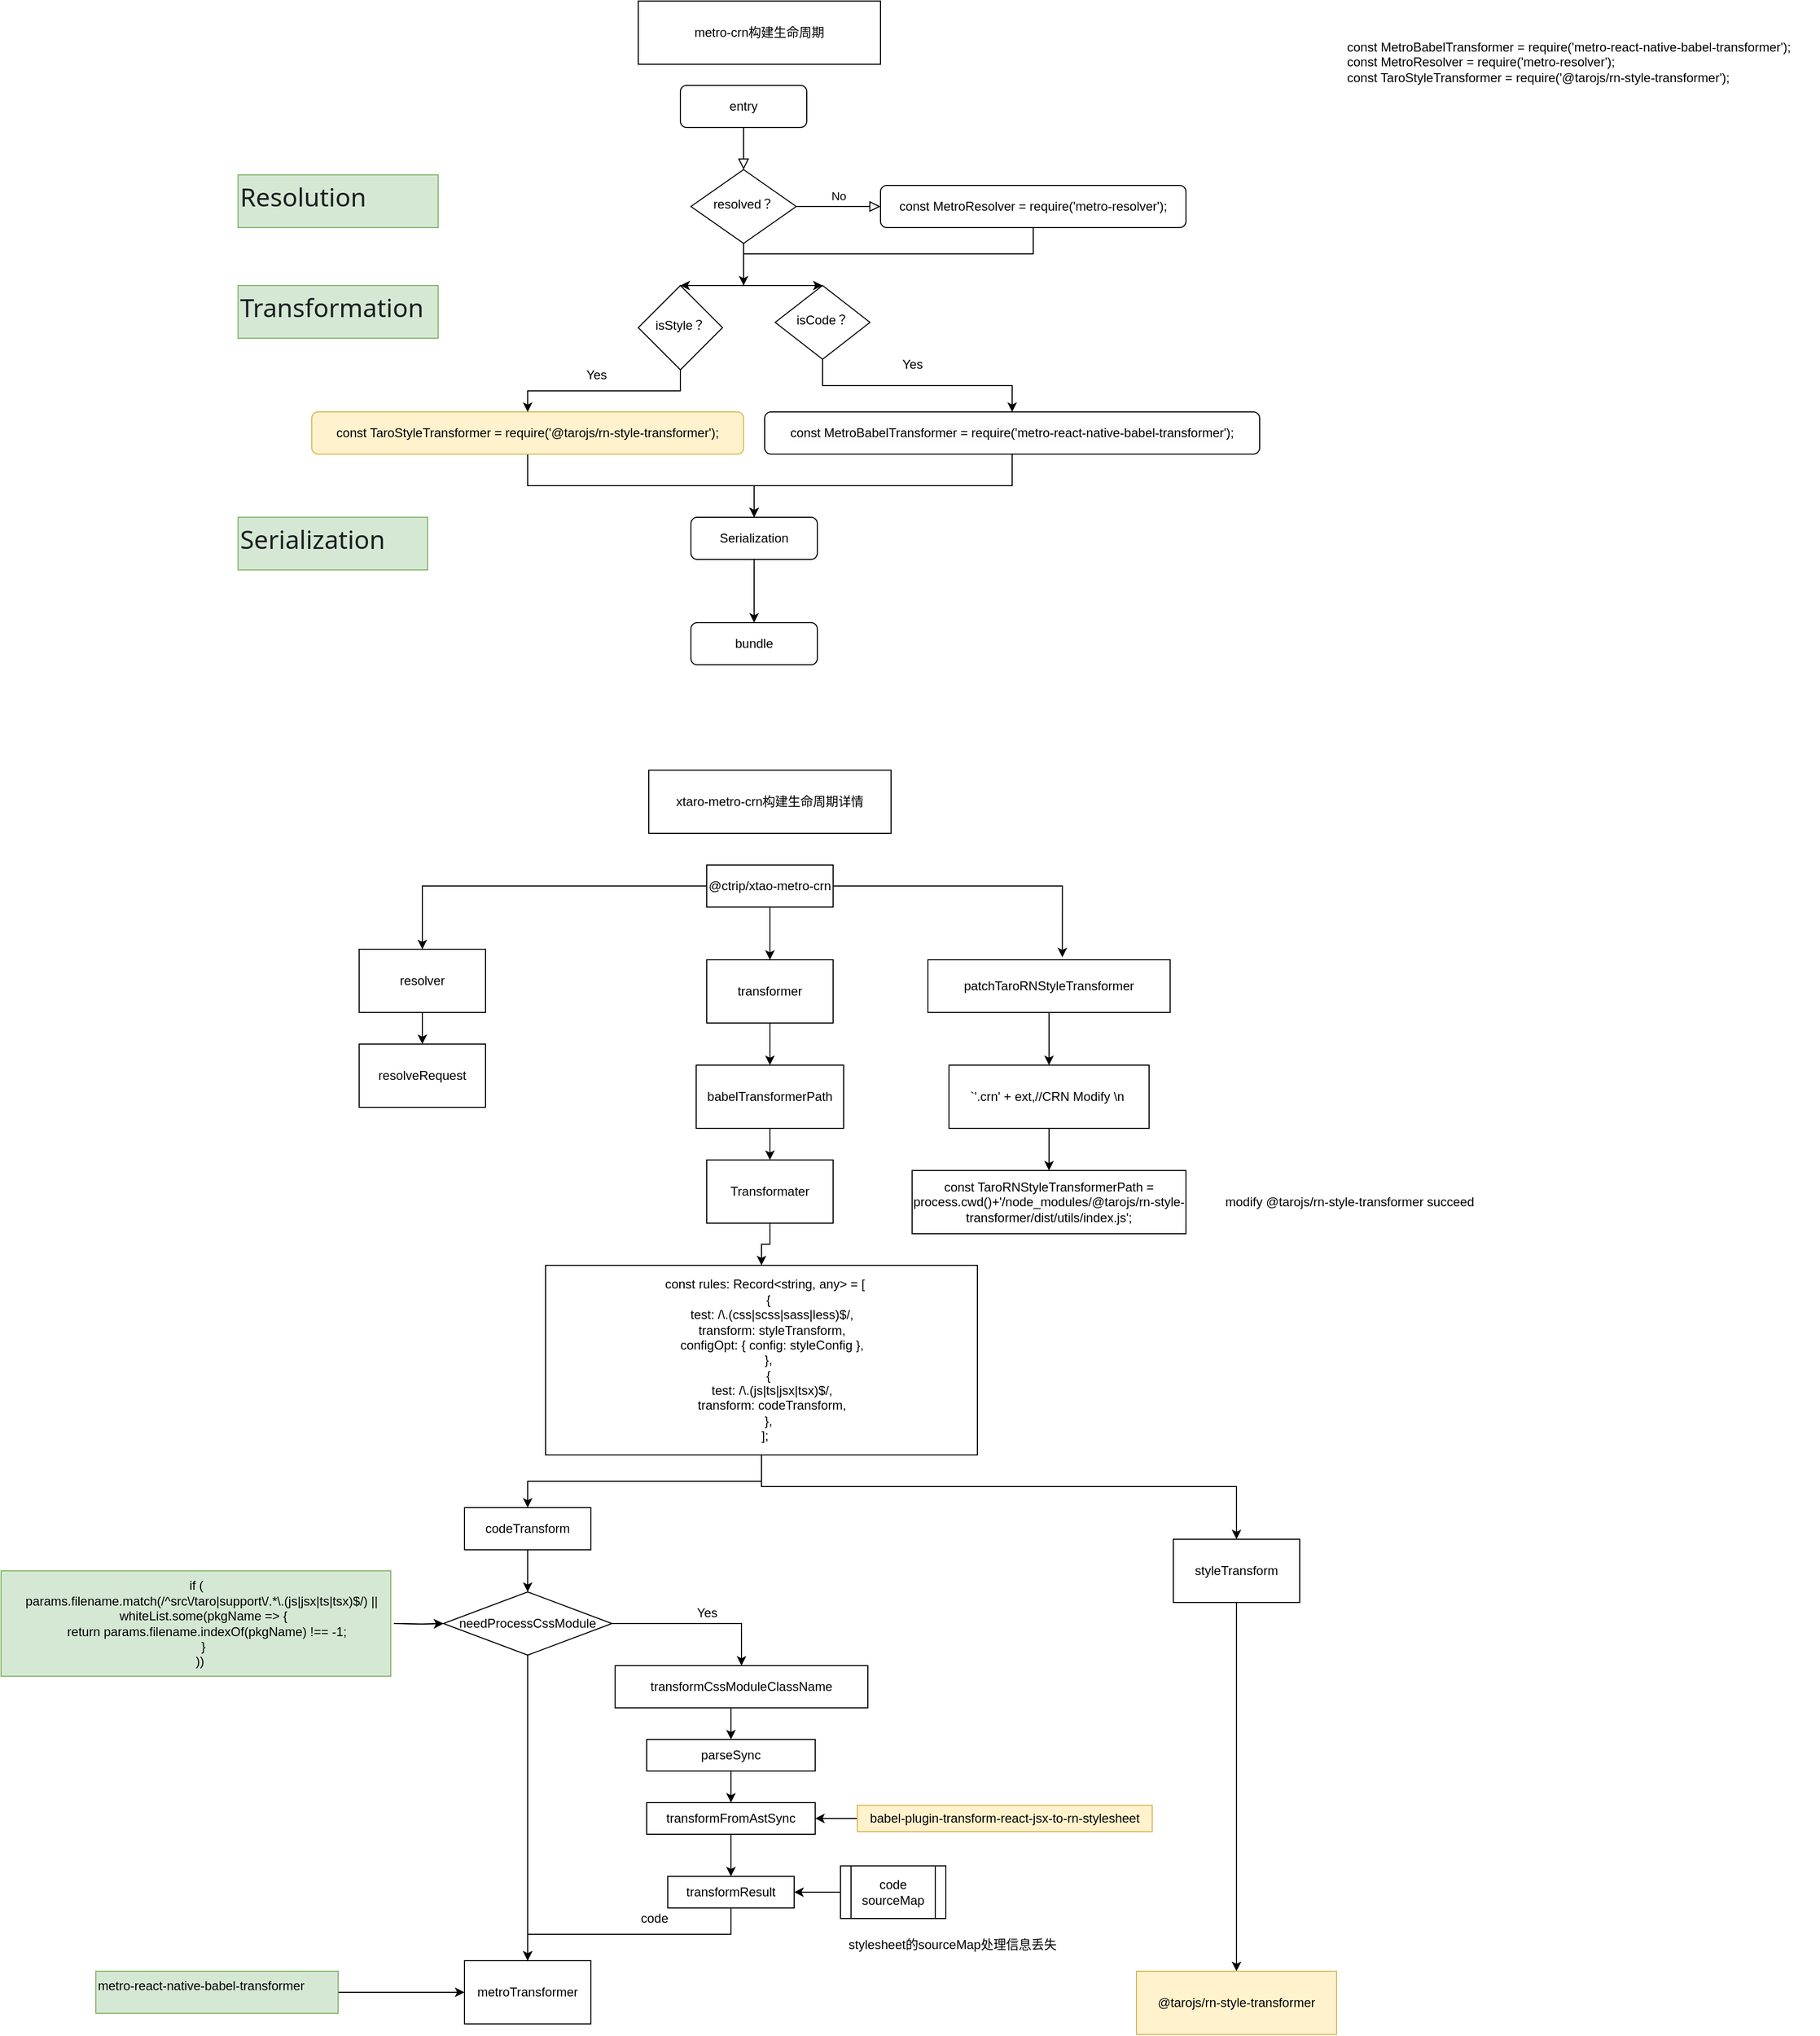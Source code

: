 <mxfile version="20.8.20" type="github">
  <diagram id="C5RBs43oDa-KdzZeNtuy" name="Page-1">
    <mxGraphModel dx="2879" dy="1148" grid="1" gridSize="10" guides="1" tooltips="1" connect="1" arrows="1" fold="1" page="1" pageScale="1" pageWidth="827" pageHeight="1169" math="0" shadow="0">
      <root>
        <mxCell id="WIyWlLk6GJQsqaUBKTNV-0" />
        <mxCell id="WIyWlLk6GJQsqaUBKTNV-1" parent="WIyWlLk6GJQsqaUBKTNV-0" />
        <mxCell id="WIyWlLk6GJQsqaUBKTNV-2" value="" style="rounded=0;html=1;jettySize=auto;orthogonalLoop=1;fontSize=11;endArrow=block;endFill=0;endSize=8;strokeWidth=1;shadow=0;labelBackgroundColor=none;edgeStyle=orthogonalEdgeStyle;" parent="WIyWlLk6GJQsqaUBKTNV-1" source="WIyWlLk6GJQsqaUBKTNV-3" target="WIyWlLk6GJQsqaUBKTNV-6" edge="1">
          <mxGeometry relative="1" as="geometry" />
        </mxCell>
        <mxCell id="WIyWlLk6GJQsqaUBKTNV-3" value="entry" style="rounded=1;whiteSpace=wrap;html=1;fontSize=12;glass=0;strokeWidth=1;shadow=0;" parent="WIyWlLk6GJQsqaUBKTNV-1" vertex="1">
          <mxGeometry x="160" y="90" width="120" height="40" as="geometry" />
        </mxCell>
        <mxCell id="WIyWlLk6GJQsqaUBKTNV-5" value="No" style="edgeStyle=orthogonalEdgeStyle;rounded=0;html=1;jettySize=auto;orthogonalLoop=1;fontSize=11;endArrow=block;endFill=0;endSize=8;strokeWidth=1;shadow=0;labelBackgroundColor=none;" parent="WIyWlLk6GJQsqaUBKTNV-1" source="WIyWlLk6GJQsqaUBKTNV-6" target="WIyWlLk6GJQsqaUBKTNV-7" edge="1">
          <mxGeometry y="10" relative="1" as="geometry">
            <mxPoint as="offset" />
          </mxGeometry>
        </mxCell>
        <mxCell id="yk6-KxCTzFVwfwhHIDTs-6" style="edgeStyle=orthogonalEdgeStyle;rounded=0;orthogonalLoop=1;jettySize=auto;html=1;exitX=0.5;exitY=1;exitDx=0;exitDy=0;entryX=0.5;entryY=0;entryDx=0;entryDy=0;" parent="WIyWlLk6GJQsqaUBKTNV-1" source="WIyWlLk6GJQsqaUBKTNV-6" target="yk6-KxCTzFVwfwhHIDTs-2" edge="1">
          <mxGeometry relative="1" as="geometry">
            <Array as="points">
              <mxPoint x="220" y="280" />
            </Array>
          </mxGeometry>
        </mxCell>
        <mxCell id="yk6-KxCTzFVwfwhHIDTs-7" style="edgeStyle=orthogonalEdgeStyle;rounded=0;orthogonalLoop=1;jettySize=auto;html=1;exitX=0.5;exitY=1;exitDx=0;exitDy=0;entryX=0.5;entryY=0;entryDx=0;entryDy=0;" parent="WIyWlLk6GJQsqaUBKTNV-1" source="WIyWlLk6GJQsqaUBKTNV-6" target="WIyWlLk6GJQsqaUBKTNV-10" edge="1">
          <mxGeometry relative="1" as="geometry">
            <Array as="points">
              <mxPoint x="220" y="280" />
            </Array>
          </mxGeometry>
        </mxCell>
        <mxCell id="WIyWlLk6GJQsqaUBKTNV-6" value="resolved？" style="rhombus;whiteSpace=wrap;html=1;shadow=0;fontFamily=Helvetica;fontSize=12;align=center;strokeWidth=1;spacing=6;spacingTop=-4;" parent="WIyWlLk6GJQsqaUBKTNV-1" vertex="1">
          <mxGeometry x="170" y="170" width="100" height="70" as="geometry" />
        </mxCell>
        <mxCell id="-5bS65-Dsn9UAwPCuVP0-116" style="edgeStyle=orthogonalEdgeStyle;rounded=0;orthogonalLoop=1;jettySize=auto;html=1;exitX=0.5;exitY=1;exitDx=0;exitDy=0;" edge="1" parent="WIyWlLk6GJQsqaUBKTNV-1" source="WIyWlLk6GJQsqaUBKTNV-7">
          <mxGeometry relative="1" as="geometry">
            <mxPoint x="220" y="280" as="targetPoint" />
            <Array as="points">
              <mxPoint x="495" y="250" />
              <mxPoint x="220" y="250" />
            </Array>
          </mxGeometry>
        </mxCell>
        <mxCell id="WIyWlLk6GJQsqaUBKTNV-7" value="const MetroResolver = require(&#39;metro-resolver&#39;);" style="rounded=1;whiteSpace=wrap;html=1;fontSize=12;glass=0;strokeWidth=1;shadow=0;" parent="WIyWlLk6GJQsqaUBKTNV-1" vertex="1">
          <mxGeometry x="350" y="185" width="290" height="40" as="geometry" />
        </mxCell>
        <mxCell id="yk6-KxCTzFVwfwhHIDTs-12" style="edgeStyle=orthogonalEdgeStyle;rounded=0;orthogonalLoop=1;jettySize=auto;html=1;exitX=0.5;exitY=1;exitDx=0;exitDy=0;" parent="WIyWlLk6GJQsqaUBKTNV-1" source="WIyWlLk6GJQsqaUBKTNV-10" target="WIyWlLk6GJQsqaUBKTNV-12" edge="1">
          <mxGeometry relative="1" as="geometry" />
        </mxCell>
        <mxCell id="WIyWlLk6GJQsqaUBKTNV-10" value="isCode？" style="rhombus;whiteSpace=wrap;html=1;shadow=0;fontFamily=Helvetica;fontSize=12;align=center;strokeWidth=1;spacing=6;spacingTop=-4;" parent="WIyWlLk6GJQsqaUBKTNV-1" vertex="1">
          <mxGeometry x="250" y="280" width="90" height="70" as="geometry" />
        </mxCell>
        <mxCell id="yk6-KxCTzFVwfwhHIDTs-22" style="edgeStyle=orthogonalEdgeStyle;rounded=0;orthogonalLoop=1;jettySize=auto;html=1;exitX=0.5;exitY=1;exitDx=0;exitDy=0;entryX=0.5;entryY=0;entryDx=0;entryDy=0;" parent="WIyWlLk6GJQsqaUBKTNV-1" source="WIyWlLk6GJQsqaUBKTNV-11" target="yk6-KxCTzFVwfwhHIDTs-19" edge="1">
          <mxGeometry relative="1" as="geometry" />
        </mxCell>
        <mxCell id="WIyWlLk6GJQsqaUBKTNV-11" value="Serialization" style="rounded=1;whiteSpace=wrap;html=1;fontSize=12;glass=0;strokeWidth=1;shadow=0;" parent="WIyWlLk6GJQsqaUBKTNV-1" vertex="1">
          <mxGeometry x="170" y="500" width="120" height="40" as="geometry" />
        </mxCell>
        <mxCell id="yk6-KxCTzFVwfwhHIDTs-23" style="edgeStyle=orthogonalEdgeStyle;rounded=0;orthogonalLoop=1;jettySize=auto;html=1;exitX=0.5;exitY=1;exitDx=0;exitDy=0;entryX=0.5;entryY=0;entryDx=0;entryDy=0;" parent="WIyWlLk6GJQsqaUBKTNV-1" source="WIyWlLk6GJQsqaUBKTNV-12" target="WIyWlLk6GJQsqaUBKTNV-11" edge="1">
          <mxGeometry relative="1" as="geometry" />
        </mxCell>
        <mxCell id="WIyWlLk6GJQsqaUBKTNV-12" value="&lt;meta charset=&quot;utf-8&quot;&gt;&lt;span style=&quot;color: rgb(0, 0, 0); font-family: Helvetica; font-size: 12px; font-style: normal; font-variant-ligatures: normal; font-variant-caps: normal; font-weight: 400; letter-spacing: normal; orphans: 2; text-align: left; text-indent: 0px; text-transform: none; widows: 2; word-spacing: 0px; -webkit-text-stroke-width: 0px; background-color: rgb(251, 251, 251); text-decoration-thickness: initial; text-decoration-style: initial; text-decoration-color: initial; float: none; display: inline !important;&quot;&gt;const MetroBabelTransformer = require(&#39;metro-react-native-babel-transformer&#39;);&lt;/span&gt;&lt;br style=&quot;border-color: var(--border-color); color: rgb(0, 0, 0); font-family: Helvetica; font-size: 12px; font-style: normal; font-variant-ligatures: normal; font-variant-caps: normal; font-weight: 400; letter-spacing: normal; orphans: 2; text-align: left; text-indent: 0px; text-transform: none; widows: 2; word-spacing: 0px; -webkit-text-stroke-width: 0px; background-color: rgb(251, 251, 251); text-decoration-thickness: initial; text-decoration-style: initial; text-decoration-color: initial;&quot;&gt;" style="rounded=1;whiteSpace=wrap;html=1;fontSize=12;glass=0;strokeWidth=1;shadow=0;" parent="WIyWlLk6GJQsqaUBKTNV-1" vertex="1">
          <mxGeometry x="240" y="400" width="470" height="40" as="geometry" />
        </mxCell>
        <mxCell id="5LdNp1swamGVDtRg0BKm-34" value="metro-crn构建生命周期" style="rounded=0;whiteSpace=wrap;html=1;" parent="WIyWlLk6GJQsqaUBKTNV-1" vertex="1">
          <mxGeometry x="120" y="10" width="230" height="60" as="geometry" />
        </mxCell>
        <mxCell id="yk6-KxCTzFVwfwhHIDTs-0" value="const MetroBabelTransformer = require(&#39;metro-react-native-babel-transformer&#39;);&#xa;const MetroResolver = require(&#39;metro-resolver&#39;);&#xa;const TaroStyleTransformer = require(&#39;@tarojs/rn-style-transformer&#39;);" style="text;whiteSpace=wrap;html=1;" parent="WIyWlLk6GJQsqaUBKTNV-1" vertex="1">
          <mxGeometry x="791" y="40" width="450" height="70" as="geometry" />
        </mxCell>
        <mxCell id="yk6-KxCTzFVwfwhHIDTs-20" style="edgeStyle=orthogonalEdgeStyle;rounded=0;orthogonalLoop=1;jettySize=auto;html=1;exitX=0.5;exitY=1;exitDx=0;exitDy=0;entryX=0.5;entryY=0;entryDx=0;entryDy=0;" parent="WIyWlLk6GJQsqaUBKTNV-1" source="yk6-KxCTzFVwfwhHIDTs-1" target="WIyWlLk6GJQsqaUBKTNV-11" edge="1">
          <mxGeometry relative="1" as="geometry">
            <Array as="points">
              <mxPoint x="15" y="470" />
              <mxPoint x="230" y="470" />
            </Array>
          </mxGeometry>
        </mxCell>
        <mxCell id="yk6-KxCTzFVwfwhHIDTs-1" value="const TaroStyleTransformer = require(&#39;@tarojs/rn-style-transformer&#39;);" style="rounded=1;whiteSpace=wrap;html=1;fontSize=12;glass=0;strokeWidth=1;shadow=0;fillColor=#fff2cc;strokeColor=#d6b656;" parent="WIyWlLk6GJQsqaUBKTNV-1" vertex="1">
          <mxGeometry x="-190" y="400" width="410" height="40" as="geometry" />
        </mxCell>
        <mxCell id="yk6-KxCTzFVwfwhHIDTs-15" style="edgeStyle=orthogonalEdgeStyle;rounded=0;orthogonalLoop=1;jettySize=auto;html=1;exitX=0.5;exitY=1;exitDx=0;exitDy=0;entryX=0.5;entryY=0;entryDx=0;entryDy=0;" parent="WIyWlLk6GJQsqaUBKTNV-1" source="yk6-KxCTzFVwfwhHIDTs-2" target="yk6-KxCTzFVwfwhHIDTs-1" edge="1">
          <mxGeometry relative="1" as="geometry" />
        </mxCell>
        <mxCell id="yk6-KxCTzFVwfwhHIDTs-2" value="isStyle？" style="rhombus;whiteSpace=wrap;html=1;shadow=0;fontFamily=Helvetica;fontSize=12;align=center;strokeWidth=1;spacing=6;spacingTop=-4;" parent="WIyWlLk6GJQsqaUBKTNV-1" vertex="1">
          <mxGeometry x="120" y="280" width="80" height="80" as="geometry" />
        </mxCell>
        <mxCell id="yk6-KxCTzFVwfwhHIDTs-8" value="Yes" style="text;html=1;align=center;verticalAlign=middle;resizable=0;points=[];autosize=1;strokeColor=none;fillColor=none;" parent="WIyWlLk6GJQsqaUBKTNV-1" vertex="1">
          <mxGeometry x="60" y="350" width="40" height="30" as="geometry" />
        </mxCell>
        <mxCell id="yk6-KxCTzFVwfwhHIDTs-10" value="Yes" style="text;html=1;align=center;verticalAlign=middle;resizable=0;points=[];autosize=1;strokeColor=none;fillColor=none;" parent="WIyWlLk6GJQsqaUBKTNV-1" vertex="1">
          <mxGeometry x="360" y="340" width="40" height="30" as="geometry" />
        </mxCell>
        <mxCell id="yk6-KxCTzFVwfwhHIDTs-16" value="&lt;span style=&quot;box-sizing: border-box; font-size: var(--ifm-h3-font-size); scroll-margin-top: calc(var(--ifm-navbar-height) + 0.5rem); --ifm-h3-font-size: 1.5rem; letter-spacing: normal; orphans: 2; text-indent: 0px; text-transform: none; widows: 2; word-spacing: 0px; -webkit-text-stroke-width: 0px; color: rgb(28, 30, 33); font-family: system-ui, -apple-system, &amp;quot;Segoe UI&amp;quot;, Roboto, Ubuntu, Cantarell, &amp;quot;Noto Sans&amp;quot;, sans-serif, system-ui, &amp;quot;Segoe UI&amp;quot;, Helvetica, Arial, sans-serif, &amp;quot;Apple Color Emoji&amp;quot;, &amp;quot;Segoe UI Emoji&amp;quot;, &amp;quot;Segoe UI Symbol&amp;quot;; font-variant-caps: normal; font-variant-ligatures: normal; line-height: var(--ifm-heading-line-height);&quot;&gt;Resolution&lt;/span&gt;" style="text;whiteSpace=wrap;html=1;fillColor=#d5e8d4;strokeColor=#82b366;" parent="WIyWlLk6GJQsqaUBKTNV-1" vertex="1">
          <mxGeometry x="-260" y="175" width="190" height="50" as="geometry" />
        </mxCell>
        <mxCell id="yk6-KxCTzFVwfwhHIDTs-17" value="&lt;span style=&quot;box-sizing: border-box; font-size: var(--ifm-h3-font-size); scroll-margin-top: calc(var(--ifm-navbar-height) + 0.5rem); --ifm-h3-font-size: 1.5rem; letter-spacing: normal; orphans: 2; text-indent: 0px; text-transform: none; widows: 2; word-spacing: 0px; -webkit-text-stroke-width: 0px; color: rgb(28, 30, 33); font-family: system-ui, -apple-system, &amp;quot;Segoe UI&amp;quot;, Roboto, Ubuntu, Cantarell, &amp;quot;Noto Sans&amp;quot;, sans-serif, system-ui, &amp;quot;Segoe UI&amp;quot;, Helvetica, Arial, sans-serif, &amp;quot;Apple Color Emoji&amp;quot;, &amp;quot;Segoe UI Emoji&amp;quot;, &amp;quot;Segoe UI Symbol&amp;quot;; font-variant-caps: normal; font-variant-ligatures: normal; line-height: var(--ifm-heading-line-height);&quot;&gt;Transformation&lt;/span&gt;" style="text;whiteSpace=wrap;html=1;fillColor=#d5e8d4;strokeColor=#82b366;" parent="WIyWlLk6GJQsqaUBKTNV-1" vertex="1">
          <mxGeometry x="-260" y="280" width="190" height="50" as="geometry" />
        </mxCell>
        <mxCell id="yk6-KxCTzFVwfwhHIDTs-18" value="&lt;span style=&quot;box-sizing: border-box; font-size: var(--ifm-h3-font-size); scroll-margin-top: calc(var(--ifm-navbar-height) + 0.5rem); --ifm-h3-font-size: 1.5rem; letter-spacing: normal; orphans: 2; text-indent: 0px; text-transform: none; widows: 2; word-spacing: 0px; -webkit-text-stroke-width: 0px; color: rgb(28, 30, 33); font-family: system-ui, -apple-system, &amp;quot;Segoe UI&amp;quot;, Roboto, Ubuntu, Cantarell, &amp;quot;Noto Sans&amp;quot;, sans-serif, system-ui, &amp;quot;Segoe UI&amp;quot;, Helvetica, Arial, sans-serif, &amp;quot;Apple Color Emoji&amp;quot;, &amp;quot;Segoe UI Emoji&amp;quot;, &amp;quot;Segoe UI Symbol&amp;quot;; font-variant-caps: normal; font-variant-ligatures: normal; line-height: var(--ifm-heading-line-height);&quot;&gt;Serialization&lt;/span&gt;" style="text;whiteSpace=wrap;html=1;fillColor=#d5e8d4;strokeColor=#82b366;" parent="WIyWlLk6GJQsqaUBKTNV-1" vertex="1">
          <mxGeometry x="-260" y="500" width="180" height="50" as="geometry" />
        </mxCell>
        <mxCell id="yk6-KxCTzFVwfwhHIDTs-19" value="bundle" style="rounded=1;whiteSpace=wrap;html=1;fontSize=12;glass=0;strokeWidth=1;shadow=0;" parent="WIyWlLk6GJQsqaUBKTNV-1" vertex="1">
          <mxGeometry x="170" y="600" width="120" height="40" as="geometry" />
        </mxCell>
        <mxCell id="-5bS65-Dsn9UAwPCuVP0-53" value="" style="edgeStyle=orthogonalEdgeStyle;rounded=0;orthogonalLoop=1;jettySize=auto;html=1;" edge="1" parent="WIyWlLk6GJQsqaUBKTNV-1" target="-5bS65-Dsn9UAwPCuVP0-16">
          <mxGeometry relative="1" as="geometry">
            <mxPoint x="-112" y="1550" as="sourcePoint" />
          </mxGeometry>
        </mxCell>
        <mxCell id="-5bS65-Dsn9UAwPCuVP0-61" value="" style="edgeStyle=orthogonalEdgeStyle;rounded=0;orthogonalLoop=1;jettySize=auto;html=1;" edge="1" parent="WIyWlLk6GJQsqaUBKTNV-1" target="-5bS65-Dsn9UAwPCuVP0-16">
          <mxGeometry relative="1" as="geometry">
            <mxPoint x="-105" y="1550" as="sourcePoint" />
          </mxGeometry>
        </mxCell>
        <mxCell id="-5bS65-Dsn9UAwPCuVP0-0" value="&lt;div&gt;if (&lt;/div&gt;&lt;div&gt;&amp;nbsp; &amp;nbsp; params.filename.match(/^src\/taro|support\/.*\.(js|jsx|ts|tsx)$/) ||&amp;nbsp;&lt;/div&gt;&lt;div&gt;&amp;nbsp; &amp;nbsp; whiteList.some(pkgName =&amp;gt; {&lt;/div&gt;&lt;div&gt;&amp;nbsp; &amp;nbsp; &amp;nbsp; return params.filename.indexOf(pkgName) !== -1;&lt;/div&gt;&lt;div&gt;&amp;nbsp; &amp;nbsp; }&lt;/div&gt;&lt;div&gt;&amp;nbsp; ))&lt;/div&gt;" style="text;html=1;align=center;verticalAlign=middle;resizable=0;points=[];autosize=1;strokeColor=#82b366;fillColor=#d5e8d4;" vertex="1" parent="WIyWlLk6GJQsqaUBKTNV-1">
          <mxGeometry x="-485" y="1500" width="370" height="100" as="geometry" />
        </mxCell>
        <mxCell id="-5bS65-Dsn9UAwPCuVP0-6" style="edgeStyle=orthogonalEdgeStyle;rounded=0;orthogonalLoop=1;jettySize=auto;html=1;exitX=0.5;exitY=1;exitDx=0;exitDy=0;entryX=0.5;entryY=0;entryDx=0;entryDy=0;" edge="1" parent="WIyWlLk6GJQsqaUBKTNV-1" source="-5bS65-Dsn9UAwPCuVP0-1" target="-5bS65-Dsn9UAwPCuVP0-5">
          <mxGeometry relative="1" as="geometry" />
        </mxCell>
        <mxCell id="-5bS65-Dsn9UAwPCuVP0-1" value="transformCssModuleClassName" style="whiteSpace=wrap;html=1;" vertex="1" parent="WIyWlLk6GJQsqaUBKTNV-1">
          <mxGeometry x="98" y="1590" width="240" height="40" as="geometry" />
        </mxCell>
        <mxCell id="-5bS65-Dsn9UAwPCuVP0-58" value="" style="edgeStyle=orthogonalEdgeStyle;rounded=0;orthogonalLoop=1;jettySize=auto;html=1;" edge="1" parent="WIyWlLk6GJQsqaUBKTNV-1" source="-5bS65-Dsn9UAwPCuVP0-2" target="-5bS65-Dsn9UAwPCuVP0-4">
          <mxGeometry relative="1" as="geometry" />
        </mxCell>
        <mxCell id="-5bS65-Dsn9UAwPCuVP0-2" value="babel-plugin-transform-react-jsx-to-rn-stylesheet" style="whiteSpace=wrap;html=1;fillColor=#fff2cc;strokeColor=#d6b656;" vertex="1" parent="WIyWlLk6GJQsqaUBKTNV-1">
          <mxGeometry x="328" y="1722.5" width="280" height="25" as="geometry" />
        </mxCell>
        <mxCell id="-5bS65-Dsn9UAwPCuVP0-11" style="edgeStyle=orthogonalEdgeStyle;rounded=0;orthogonalLoop=1;jettySize=auto;html=1;exitX=0.5;exitY=1;exitDx=0;exitDy=0;entryX=0.5;entryY=0;entryDx=0;entryDy=0;" edge="1" parent="WIyWlLk6GJQsqaUBKTNV-1" source="-5bS65-Dsn9UAwPCuVP0-4" target="-5bS65-Dsn9UAwPCuVP0-10">
          <mxGeometry relative="1" as="geometry" />
        </mxCell>
        <mxCell id="-5bS65-Dsn9UAwPCuVP0-4" value="transformFromAstSync" style="whiteSpace=wrap;html=1;" vertex="1" parent="WIyWlLk6GJQsqaUBKTNV-1">
          <mxGeometry x="128" y="1720" width="160" height="30" as="geometry" />
        </mxCell>
        <mxCell id="-5bS65-Dsn9UAwPCuVP0-7" style="edgeStyle=orthogonalEdgeStyle;rounded=0;orthogonalLoop=1;jettySize=auto;html=1;exitX=0.5;exitY=1;exitDx=0;exitDy=0;entryX=0.5;entryY=0;entryDx=0;entryDy=0;" edge="1" parent="WIyWlLk6GJQsqaUBKTNV-1" source="-5bS65-Dsn9UAwPCuVP0-5" target="-5bS65-Dsn9UAwPCuVP0-4">
          <mxGeometry relative="1" as="geometry" />
        </mxCell>
        <mxCell id="-5bS65-Dsn9UAwPCuVP0-5" value="parseSync" style="whiteSpace=wrap;html=1;" vertex="1" parent="WIyWlLk6GJQsqaUBKTNV-1">
          <mxGeometry x="128" y="1660" width="160" height="30" as="geometry" />
        </mxCell>
        <mxCell id="-5bS65-Dsn9UAwPCuVP0-23" style="edgeStyle=orthogonalEdgeStyle;rounded=0;orthogonalLoop=1;jettySize=auto;html=1;exitX=0.5;exitY=1;exitDx=0;exitDy=0;entryX=0.5;entryY=0;entryDx=0;entryDy=0;" edge="1" parent="WIyWlLk6GJQsqaUBKTNV-1" source="-5bS65-Dsn9UAwPCuVP0-10" target="-5bS65-Dsn9UAwPCuVP0-20">
          <mxGeometry relative="1" as="geometry" />
        </mxCell>
        <mxCell id="-5bS65-Dsn9UAwPCuVP0-10" value="transformResult" style="whiteSpace=wrap;html=1;" vertex="1" parent="WIyWlLk6GJQsqaUBKTNV-1">
          <mxGeometry x="148" y="1790" width="120" height="30" as="geometry" />
        </mxCell>
        <mxCell id="-5bS65-Dsn9UAwPCuVP0-13" value="" style="edgeStyle=orthogonalEdgeStyle;rounded=0;orthogonalLoop=1;jettySize=auto;html=1;" edge="1" parent="WIyWlLk6GJQsqaUBKTNV-1" source="-5bS65-Dsn9UAwPCuVP0-12" target="-5bS65-Dsn9UAwPCuVP0-10">
          <mxGeometry relative="1" as="geometry" />
        </mxCell>
        <mxCell id="-5bS65-Dsn9UAwPCuVP0-12" value="code&lt;br&gt;sourceMap" style="shape=process;whiteSpace=wrap;html=1;backgroundOutline=1;" vertex="1" parent="WIyWlLk6GJQsqaUBKTNV-1">
          <mxGeometry x="312" y="1780" width="100" height="50" as="geometry" />
        </mxCell>
        <mxCell id="-5bS65-Dsn9UAwPCuVP0-17" style="edgeStyle=orthogonalEdgeStyle;rounded=0;orthogonalLoop=1;jettySize=auto;html=1;exitX=0.5;exitY=1;exitDx=0;exitDy=0;entryX=0.5;entryY=0;entryDx=0;entryDy=0;" edge="1" parent="WIyWlLk6GJQsqaUBKTNV-1" source="-5bS65-Dsn9UAwPCuVP0-15" target="-5bS65-Dsn9UAwPCuVP0-16">
          <mxGeometry relative="1" as="geometry" />
        </mxCell>
        <mxCell id="-5bS65-Dsn9UAwPCuVP0-15" value="codeTransform" style="whiteSpace=wrap;html=1;" vertex="1" parent="WIyWlLk6GJQsqaUBKTNV-1">
          <mxGeometry x="-45" y="1440" width="120" height="40" as="geometry" />
        </mxCell>
        <mxCell id="-5bS65-Dsn9UAwPCuVP0-19" style="edgeStyle=orthogonalEdgeStyle;rounded=0;orthogonalLoop=1;jettySize=auto;html=1;exitX=1;exitY=0.5;exitDx=0;exitDy=0;entryX=0.5;entryY=0;entryDx=0;entryDy=0;" edge="1" parent="WIyWlLk6GJQsqaUBKTNV-1" source="-5bS65-Dsn9UAwPCuVP0-16" target="-5bS65-Dsn9UAwPCuVP0-1">
          <mxGeometry relative="1" as="geometry" />
        </mxCell>
        <mxCell id="-5bS65-Dsn9UAwPCuVP0-22" style="edgeStyle=orthogonalEdgeStyle;rounded=0;orthogonalLoop=1;jettySize=auto;html=1;exitX=0.5;exitY=1;exitDx=0;exitDy=0;entryX=0.5;entryY=0;entryDx=0;entryDy=0;" edge="1" parent="WIyWlLk6GJQsqaUBKTNV-1" source="-5bS65-Dsn9UAwPCuVP0-16" target="-5bS65-Dsn9UAwPCuVP0-20">
          <mxGeometry relative="1" as="geometry" />
        </mxCell>
        <mxCell id="-5bS65-Dsn9UAwPCuVP0-16" value="needProcessCssModule&lt;br&gt;" style="rhombus;whiteSpace=wrap;html=1;" vertex="1" parent="WIyWlLk6GJQsqaUBKTNV-1">
          <mxGeometry x="-65" y="1520" width="160" height="60" as="geometry" />
        </mxCell>
        <mxCell id="-5bS65-Dsn9UAwPCuVP0-20" value="metroTransformer" style="whiteSpace=wrap;html=1;" vertex="1" parent="WIyWlLk6GJQsqaUBKTNV-1">
          <mxGeometry x="-45" y="1870" width="120" height="60" as="geometry" />
        </mxCell>
        <mxCell id="-5bS65-Dsn9UAwPCuVP0-21" value="Yes" style="text;html=1;align=center;verticalAlign=middle;resizable=0;points=[];autosize=1;strokeColor=none;fillColor=none;" vertex="1" parent="WIyWlLk6GJQsqaUBKTNV-1">
          <mxGeometry x="165" y="1525" width="40" height="30" as="geometry" />
        </mxCell>
        <mxCell id="-5bS65-Dsn9UAwPCuVP0-24" value="code" style="text;html=1;align=center;verticalAlign=middle;resizable=0;points=[];autosize=1;strokeColor=none;fillColor=none;" vertex="1" parent="WIyWlLk6GJQsqaUBKTNV-1">
          <mxGeometry x="110" y="1815" width="50" height="30" as="geometry" />
        </mxCell>
        <mxCell id="-5bS65-Dsn9UAwPCuVP0-25" value="stylesheet的sourceMap处理信息丢失" style="text;html=1;align=center;verticalAlign=middle;resizable=0;points=[];autosize=1;strokeColor=none;fillColor=none;" vertex="1" parent="WIyWlLk6GJQsqaUBKTNV-1">
          <mxGeometry x="308" y="1840" width="220" height="30" as="geometry" />
        </mxCell>
        <mxCell id="-5bS65-Dsn9UAwPCuVP0-54" style="edgeStyle=orthogonalEdgeStyle;rounded=0;orthogonalLoop=1;jettySize=auto;html=1;entryX=0;entryY=0.5;entryDx=0;entryDy=0;" edge="1" parent="WIyWlLk6GJQsqaUBKTNV-1" source="-5bS65-Dsn9UAwPCuVP0-26" target="-5bS65-Dsn9UAwPCuVP0-20">
          <mxGeometry relative="1" as="geometry" />
        </mxCell>
        <mxCell id="-5bS65-Dsn9UAwPCuVP0-26" value="metro-react-native-babel-transformer" style="text;whiteSpace=wrap;html=1;fillColor=#d5e8d4;strokeColor=#82b366;" vertex="1" parent="WIyWlLk6GJQsqaUBKTNV-1">
          <mxGeometry x="-395" y="1880" width="230" height="40" as="geometry" />
        </mxCell>
        <mxCell id="-5bS65-Dsn9UAwPCuVP0-35" style="edgeStyle=orthogonalEdgeStyle;rounded=0;orthogonalLoop=1;jettySize=auto;html=1;entryX=0.5;entryY=0;entryDx=0;entryDy=0;" edge="1" parent="WIyWlLk6GJQsqaUBKTNV-1" source="-5bS65-Dsn9UAwPCuVP0-27" target="-5bS65-Dsn9UAwPCuVP0-28">
          <mxGeometry relative="1" as="geometry" />
        </mxCell>
        <mxCell id="-5bS65-Dsn9UAwPCuVP0-36" style="edgeStyle=orthogonalEdgeStyle;rounded=0;orthogonalLoop=1;jettySize=auto;html=1;entryX=0.5;entryY=0;entryDx=0;entryDy=0;" edge="1" parent="WIyWlLk6GJQsqaUBKTNV-1" source="-5bS65-Dsn9UAwPCuVP0-27" target="-5bS65-Dsn9UAwPCuVP0-29">
          <mxGeometry relative="1" as="geometry" />
        </mxCell>
        <mxCell id="-5bS65-Dsn9UAwPCuVP0-42" style="edgeStyle=orthogonalEdgeStyle;rounded=0;orthogonalLoop=1;jettySize=auto;html=1;exitX=1;exitY=0.5;exitDx=0;exitDy=0;entryX=0.555;entryY=-0.048;entryDx=0;entryDy=0;entryPerimeter=0;" edge="1" parent="WIyWlLk6GJQsqaUBKTNV-1" source="-5bS65-Dsn9UAwPCuVP0-27" target="-5bS65-Dsn9UAwPCuVP0-41">
          <mxGeometry relative="1" as="geometry" />
        </mxCell>
        <mxCell id="-5bS65-Dsn9UAwPCuVP0-27" value="@ctrip/xtao-metro-crn" style="whiteSpace=wrap;html=1;" vertex="1" parent="WIyWlLk6GJQsqaUBKTNV-1">
          <mxGeometry x="185" y="830" width="120" height="40" as="geometry" />
        </mxCell>
        <mxCell id="-5bS65-Dsn9UAwPCuVP0-32" value="" style="edgeStyle=orthogonalEdgeStyle;rounded=0;orthogonalLoop=1;jettySize=auto;html=1;" edge="1" parent="WIyWlLk6GJQsqaUBKTNV-1" source="-5bS65-Dsn9UAwPCuVP0-28" target="-5bS65-Dsn9UAwPCuVP0-31">
          <mxGeometry relative="1" as="geometry" />
        </mxCell>
        <mxCell id="-5bS65-Dsn9UAwPCuVP0-28" value="resolver" style="whiteSpace=wrap;html=1;" vertex="1" parent="WIyWlLk6GJQsqaUBKTNV-1">
          <mxGeometry x="-145" y="910" width="120" height="60" as="geometry" />
        </mxCell>
        <mxCell id="-5bS65-Dsn9UAwPCuVP0-34" style="edgeStyle=orthogonalEdgeStyle;rounded=0;orthogonalLoop=1;jettySize=auto;html=1;exitX=0.5;exitY=1;exitDx=0;exitDy=0;entryX=0.5;entryY=0;entryDx=0;entryDy=0;" edge="1" parent="WIyWlLk6GJQsqaUBKTNV-1" source="-5bS65-Dsn9UAwPCuVP0-29" target="-5bS65-Dsn9UAwPCuVP0-33">
          <mxGeometry relative="1" as="geometry" />
        </mxCell>
        <mxCell id="-5bS65-Dsn9UAwPCuVP0-29" value="transformer" style="whiteSpace=wrap;html=1;" vertex="1" parent="WIyWlLk6GJQsqaUBKTNV-1">
          <mxGeometry x="185" y="920" width="120" height="60" as="geometry" />
        </mxCell>
        <mxCell id="-5bS65-Dsn9UAwPCuVP0-31" value="resolveRequest" style="whiteSpace=wrap;html=1;" vertex="1" parent="WIyWlLk6GJQsqaUBKTNV-1">
          <mxGeometry x="-145" y="1000" width="120" height="60" as="geometry" />
        </mxCell>
        <mxCell id="-5bS65-Dsn9UAwPCuVP0-50" style="edgeStyle=orthogonalEdgeStyle;rounded=0;orthogonalLoop=1;jettySize=auto;html=1;exitX=0.5;exitY=1;exitDx=0;exitDy=0;entryX=0.5;entryY=0;entryDx=0;entryDy=0;" edge="1" parent="WIyWlLk6GJQsqaUBKTNV-1" source="-5bS65-Dsn9UAwPCuVP0-33" target="-5bS65-Dsn9UAwPCuVP0-37">
          <mxGeometry relative="1" as="geometry" />
        </mxCell>
        <mxCell id="-5bS65-Dsn9UAwPCuVP0-33" value="babelTransformerPath" style="whiteSpace=wrap;html=1;" vertex="1" parent="WIyWlLk6GJQsqaUBKTNV-1">
          <mxGeometry x="175" y="1020" width="140" height="60" as="geometry" />
        </mxCell>
        <mxCell id="-5bS65-Dsn9UAwPCuVP0-51" value="" style="edgeStyle=orthogonalEdgeStyle;rounded=0;orthogonalLoop=1;jettySize=auto;html=1;" edge="1" parent="WIyWlLk6GJQsqaUBKTNV-1" source="-5bS65-Dsn9UAwPCuVP0-37" target="-5bS65-Dsn9UAwPCuVP0-49">
          <mxGeometry relative="1" as="geometry" />
        </mxCell>
        <mxCell id="-5bS65-Dsn9UAwPCuVP0-37" value="Transformater" style="whiteSpace=wrap;html=1;" vertex="1" parent="WIyWlLk6GJQsqaUBKTNV-1">
          <mxGeometry x="185" y="1110" width="120" height="60" as="geometry" />
        </mxCell>
        <mxCell id="-5bS65-Dsn9UAwPCuVP0-46" value="" style="edgeStyle=orthogonalEdgeStyle;rounded=0;orthogonalLoop=1;jettySize=auto;html=1;" edge="1" parent="WIyWlLk6GJQsqaUBKTNV-1" source="-5bS65-Dsn9UAwPCuVP0-41" target="-5bS65-Dsn9UAwPCuVP0-44">
          <mxGeometry relative="1" as="geometry" />
        </mxCell>
        <mxCell id="-5bS65-Dsn9UAwPCuVP0-41" value="patchTaroRNStyleTransformer" style="whiteSpace=wrap;html=1;" vertex="1" parent="WIyWlLk6GJQsqaUBKTNV-1">
          <mxGeometry x="395" y="920" width="230" height="50" as="geometry" />
        </mxCell>
        <mxCell id="-5bS65-Dsn9UAwPCuVP0-47" value="" style="edgeStyle=orthogonalEdgeStyle;rounded=0;orthogonalLoop=1;jettySize=auto;html=1;" edge="1" parent="WIyWlLk6GJQsqaUBKTNV-1" source="-5bS65-Dsn9UAwPCuVP0-44" target="-5bS65-Dsn9UAwPCuVP0-45">
          <mxGeometry relative="1" as="geometry" />
        </mxCell>
        <mxCell id="-5bS65-Dsn9UAwPCuVP0-44" value="`&#39;.crn&#39; + ext,//CRN Modify \n&amp;nbsp;" style="whiteSpace=wrap;html=1;" vertex="1" parent="WIyWlLk6GJQsqaUBKTNV-1">
          <mxGeometry x="415" y="1020" width="190" height="60" as="geometry" />
        </mxCell>
        <mxCell id="-5bS65-Dsn9UAwPCuVP0-45" value="const TaroRNStyleTransformerPath = process.cwd()+&#39;/node_modules/@tarojs/rn-style-transformer/dist/utils/index.js&#39;;" style="whiteSpace=wrap;html=1;" vertex="1" parent="WIyWlLk6GJQsqaUBKTNV-1">
          <mxGeometry x="380" y="1120" width="260" height="60" as="geometry" />
        </mxCell>
        <mxCell id="-5bS65-Dsn9UAwPCuVP0-48" value="modify @tarojs/rn-style-transformer succeed" style="text;html=1;align=center;verticalAlign=middle;resizable=0;points=[];autosize=1;strokeColor=none;fillColor=none;" vertex="1" parent="WIyWlLk6GJQsqaUBKTNV-1">
          <mxGeometry x="665" y="1135" width="260" height="30" as="geometry" />
        </mxCell>
        <mxCell id="-5bS65-Dsn9UAwPCuVP0-62" style="edgeStyle=orthogonalEdgeStyle;rounded=0;orthogonalLoop=1;jettySize=auto;html=1;exitX=0.5;exitY=1;exitDx=0;exitDy=0;entryX=0.5;entryY=0;entryDx=0;entryDy=0;" edge="1" parent="WIyWlLk6GJQsqaUBKTNV-1" source="-5bS65-Dsn9UAwPCuVP0-49" target="-5bS65-Dsn9UAwPCuVP0-52">
          <mxGeometry relative="1" as="geometry">
            <Array as="points">
              <mxPoint x="237" y="1420" />
              <mxPoint x="688" y="1420" />
            </Array>
          </mxGeometry>
        </mxCell>
        <mxCell id="-5bS65-Dsn9UAwPCuVP0-63" style="edgeStyle=orthogonalEdgeStyle;rounded=0;orthogonalLoop=1;jettySize=auto;html=1;exitX=0.5;exitY=1;exitDx=0;exitDy=0;entryX=0.5;entryY=0;entryDx=0;entryDy=0;" edge="1" parent="WIyWlLk6GJQsqaUBKTNV-1" source="-5bS65-Dsn9UAwPCuVP0-49" target="-5bS65-Dsn9UAwPCuVP0-15">
          <mxGeometry relative="1" as="geometry" />
        </mxCell>
        <mxCell id="-5bS65-Dsn9UAwPCuVP0-49" value="&lt;div&gt;&amp;nbsp; const rules: Record&amp;lt;string, any&amp;gt; = [&lt;/div&gt;&lt;div&gt;&amp;nbsp; &amp;nbsp; {&lt;/div&gt;&lt;div&gt;&amp;nbsp; &amp;nbsp; &amp;nbsp; test: /\.(css|scss|sass|less)$/,&lt;/div&gt;&lt;div&gt;&amp;nbsp; &amp;nbsp; &amp;nbsp; transform: styleTransform,&lt;/div&gt;&lt;div&gt;&amp;nbsp; &amp;nbsp; &amp;nbsp; configOpt: { config: styleConfig },&lt;/div&gt;&lt;div&gt;&amp;nbsp; &amp;nbsp; },&lt;/div&gt;&lt;div&gt;&amp;nbsp; &amp;nbsp; {&lt;/div&gt;&lt;div&gt;&amp;nbsp; &amp;nbsp; &amp;nbsp; test: /\.(js|ts|jsx|tsx)$/,&lt;/div&gt;&lt;div&gt;&amp;nbsp; &amp;nbsp; &amp;nbsp; transform: codeTransform,&lt;/div&gt;&lt;div&gt;&amp;nbsp; &amp;nbsp; },&lt;/div&gt;&lt;div&gt;&amp;nbsp; ];&lt;/div&gt;" style="whiteSpace=wrap;html=1;" vertex="1" parent="WIyWlLk6GJQsqaUBKTNV-1">
          <mxGeometry x="32" y="1210" width="410" height="180" as="geometry" />
        </mxCell>
        <mxCell id="-5bS65-Dsn9UAwPCuVP0-60" style="edgeStyle=orthogonalEdgeStyle;rounded=0;orthogonalLoop=1;jettySize=auto;html=1;exitX=0.5;exitY=1;exitDx=0;exitDy=0;" edge="1" parent="WIyWlLk6GJQsqaUBKTNV-1" source="-5bS65-Dsn9UAwPCuVP0-52" target="-5bS65-Dsn9UAwPCuVP0-59">
          <mxGeometry relative="1" as="geometry" />
        </mxCell>
        <mxCell id="-5bS65-Dsn9UAwPCuVP0-52" value="styleTransform" style="whiteSpace=wrap;html=1;" vertex="1" parent="WIyWlLk6GJQsqaUBKTNV-1">
          <mxGeometry x="628" y="1470" width="120" height="60" as="geometry" />
        </mxCell>
        <mxCell id="-5bS65-Dsn9UAwPCuVP0-59" value="@tarojs/rn-style-transformer" style="whiteSpace=wrap;html=1;fillColor=#fff2cc;strokeColor=#d6b656;" vertex="1" parent="WIyWlLk6GJQsqaUBKTNV-1">
          <mxGeometry x="593" y="1880" width="190" height="60" as="geometry" />
        </mxCell>
        <mxCell id="-5bS65-Dsn9UAwPCuVP0-115" value="xtaro-metro-crn构建生命周期详情" style="rounded=0;whiteSpace=wrap;html=1;" vertex="1" parent="WIyWlLk6GJQsqaUBKTNV-1">
          <mxGeometry x="130" y="740" width="230" height="60" as="geometry" />
        </mxCell>
      </root>
    </mxGraphModel>
  </diagram>
</mxfile>
